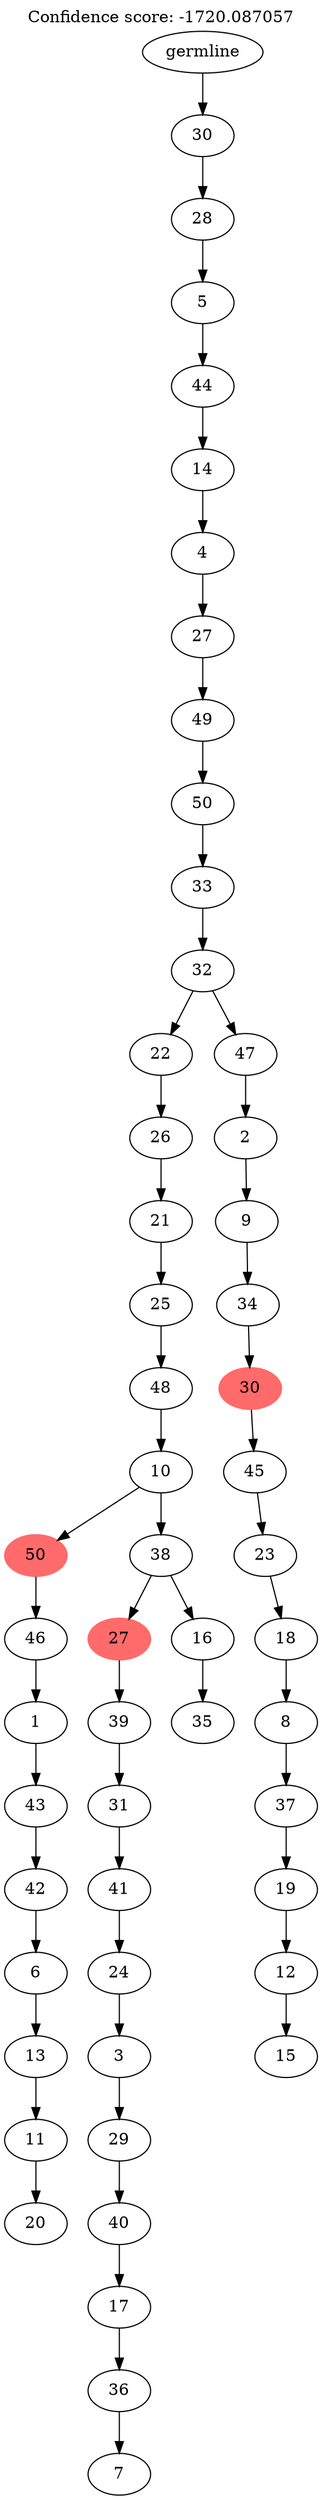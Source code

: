 digraph g {
	"52" -> "53";
	"53" [label="20"];
	"51" -> "52";
	"52" [label="11"];
	"50" -> "51";
	"51" [label="13"];
	"49" -> "50";
	"50" [label="6"];
	"48" -> "49";
	"49" [label="42"];
	"47" -> "48";
	"48" [label="43"];
	"46" -> "47";
	"47" [label="1"];
	"45" -> "46";
	"46" [label="46"];
	"43" -> "44";
	"44" [label="7"];
	"42" -> "43";
	"43" [label="36"];
	"41" -> "42";
	"42" [label="17"];
	"40" -> "41";
	"41" [label="40"];
	"39" -> "40";
	"40" [label="29"];
	"38" -> "39";
	"39" [label="3"];
	"37" -> "38";
	"38" [label="24"];
	"36" -> "37";
	"37" [label="41"];
	"35" -> "36";
	"36" [label="31"];
	"34" -> "35";
	"35" [label="39"];
	"32" -> "33";
	"33" [label="35"];
	"31" -> "32";
	"32" [label="16"];
	"31" -> "34";
	"34" [color=indianred1, style=filled, label="27"];
	"30" -> "31";
	"31" [label="38"];
	"30" -> "45";
	"45" [color=indianred1, style=filled, label="50"];
	"29" -> "30";
	"30" [label="10"];
	"28" -> "29";
	"29" [label="48"];
	"27" -> "28";
	"28" [label="25"];
	"26" -> "27";
	"27" [label="21"];
	"25" -> "26";
	"26" [label="26"];
	"23" -> "24";
	"24" [label="15"];
	"22" -> "23";
	"23" [label="12"];
	"21" -> "22";
	"22" [label="19"];
	"20" -> "21";
	"21" [label="37"];
	"19" -> "20";
	"20" [label="8"];
	"18" -> "19";
	"19" [label="18"];
	"17" -> "18";
	"18" [label="23"];
	"16" -> "17";
	"17" [label="45"];
	"15" -> "16";
	"16" [color=indianred1, style=filled, label="30"];
	"14" -> "15";
	"15" [label="34"];
	"13" -> "14";
	"14" [label="9"];
	"12" -> "13";
	"13" [label="2"];
	"11" -> "12";
	"12" [label="47"];
	"11" -> "25";
	"25" [label="22"];
	"10" -> "11";
	"11" [label="32"];
	"9" -> "10";
	"10" [label="33"];
	"8" -> "9";
	"9" [label="50"];
	"7" -> "8";
	"8" [label="49"];
	"6" -> "7";
	"7" [label="27"];
	"5" -> "6";
	"6" [label="4"];
	"4" -> "5";
	"5" [label="14"];
	"3" -> "4";
	"4" [label="44"];
	"2" -> "3";
	"3" [label="5"];
	"1" -> "2";
	"2" [label="28"];
	"0" -> "1";
	"1" [label="30"];
	"0" [label="germline"];
	labelloc="t";
	label="Confidence score: -1720.087057";
}
